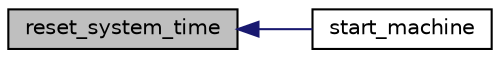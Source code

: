 digraph "reset_system_time"
{
  edge [fontname="Helvetica",fontsize="10",labelfontname="Helvetica",labelfontsize="10"];
  node [fontname="Helvetica",fontsize="10",shape=record];
  rankdir="LR";
  Node1 [label="reset_system_time",height=0.2,width=0.4,color="black", fillcolor="grey75", style="filled" fontcolor="black"];
  Node1 -> Node2 [dir="back",color="midnightblue",fontsize="10",style="solid",fontname="Helvetica"];
  Node2 [label="start_machine",height=0.2,width=0.4,color="black", fillcolor="white", style="filled",URL="$startstp_8c.html#ad098292050d6059ef0b3af84dac1ef6f"];
}

